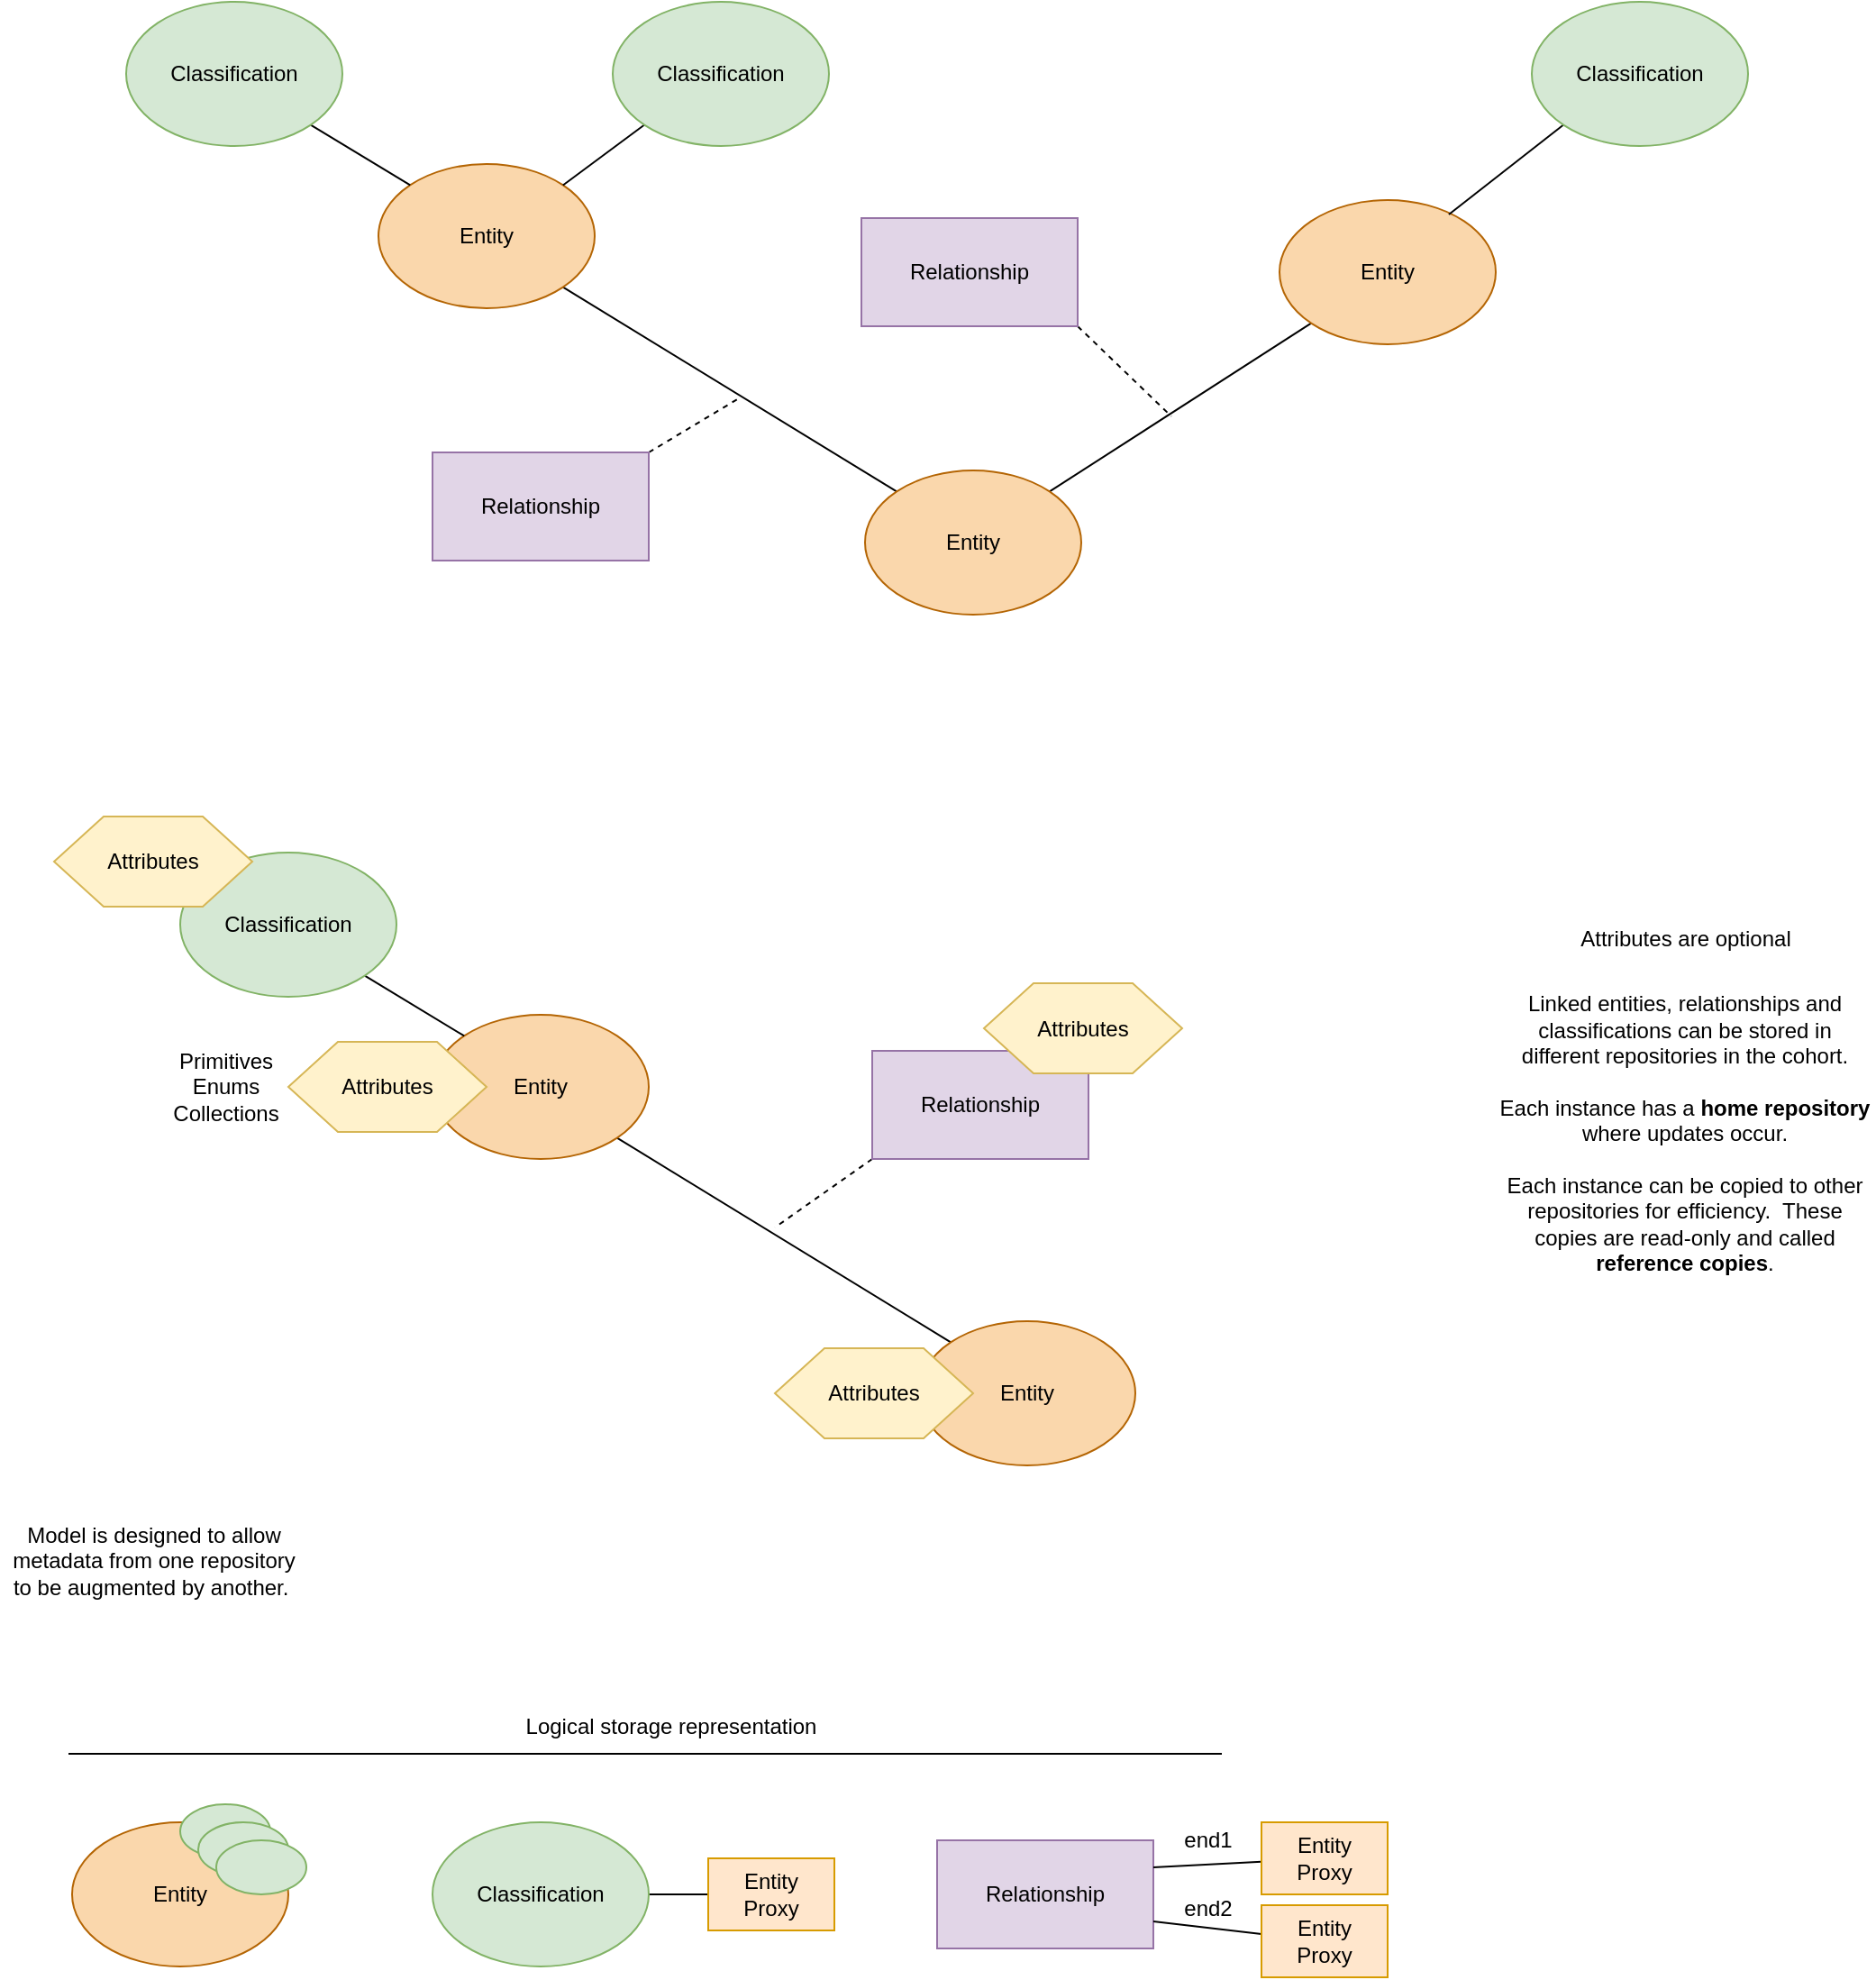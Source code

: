 <mxfile version="17.4.2" type="device" pages="4"><diagram id="Z7bbR40hNfWKqiiLp26I" name="metadata-elements"><mxGraphModel dx="932" dy="1781" grid="1" gridSize="10" guides="1" tooltips="1" connect="1" arrows="1" fold="1" page="1" pageScale="1" pageWidth="827" pageHeight="1169" math="0" shadow="0"><root><mxCell id="0"/><mxCell id="1" parent="0"/><mxCell id="-slnMgaZ7tEI87ncV4Ti-3" style="rounded=0;orthogonalLoop=1;jettySize=auto;html=1;exitX=1;exitY=1;exitDx=0;exitDy=0;entryX=0;entryY=0;entryDx=0;entryDy=0;endArrow=none;endFill=0;" parent="1" source="-slnMgaZ7tEI87ncV4Ti-1" target="-slnMgaZ7tEI87ncV4Ti-2" edge="1"><mxGeometry relative="1" as="geometry"/></mxCell><mxCell id="-slnMgaZ7tEI87ncV4Ti-1" value="Entity" style="ellipse;whiteSpace=wrap;html=1;fillColor=#fad7ac;strokeColor=#b46504;" parent="1" vertex="1"><mxGeometry x="260" y="202" width="120" height="80" as="geometry"/></mxCell><mxCell id="-slnMgaZ7tEI87ncV4Ti-2" value="Entity" style="ellipse;whiteSpace=wrap;html=1;fillColor=#fad7ac;strokeColor=#b46504;" parent="1" vertex="1"><mxGeometry x="530" y="372" width="120" height="80" as="geometry"/></mxCell><mxCell id="-slnMgaZ7tEI87ncV4Ti-5" style="edgeStyle=none;rounded=0;orthogonalLoop=1;jettySize=auto;html=1;exitX=0;exitY=1;exitDx=0;exitDy=0;endArrow=none;endFill=0;dashed=1;" parent="1" source="-slnMgaZ7tEI87ncV4Ti-4" edge="1"><mxGeometry relative="1" as="geometry"><mxPoint x="450" y="320" as="targetPoint"/></mxGeometry></mxCell><mxCell id="-slnMgaZ7tEI87ncV4Ti-4" value="Relationship" style="rounded=0;whiteSpace=wrap;html=1;fillColor=#e1d5e7;strokeColor=#9673a6;" parent="1" vertex="1"><mxGeometry x="504" y="222" width="120" height="60" as="geometry"/></mxCell><mxCell id="-slnMgaZ7tEI87ncV4Ti-9" style="edgeStyle=none;rounded=0;orthogonalLoop=1;jettySize=auto;html=1;entryX=0;entryY=0;entryDx=0;entryDy=0;endArrow=none;endFill=0;exitX=1;exitY=1;exitDx=0;exitDy=0;" parent="1" source="-slnMgaZ7tEI87ncV4Ti-11" target="-slnMgaZ7tEI87ncV4Ti-1" edge="1"><mxGeometry relative="1" as="geometry"><mxPoint x="210" y="152" as="sourcePoint"/></mxGeometry></mxCell><mxCell id="-slnMgaZ7tEI87ncV4Ti-11" value="Classification" style="ellipse;whiteSpace=wrap;html=1;fillColor=#d5e8d4;strokeColor=#82b366;" parent="1" vertex="1"><mxGeometry x="120" y="112" width="120" height="80" as="geometry"/></mxCell><mxCell id="-slnMgaZ7tEI87ncV4Ti-14" value="Attributes" style="shape=hexagon;perimeter=hexagonPerimeter2;whiteSpace=wrap;html=1;fillColor=#fff2cc;strokeColor=#d6b656;" parent="1" vertex="1"><mxGeometry x="566" y="184.5" width="110" height="50" as="geometry"/></mxCell><mxCell id="-slnMgaZ7tEI87ncV4Ti-16" value="Attributes" style="shape=hexagon;perimeter=hexagonPerimeter2;whiteSpace=wrap;html=1;fillColor=#fff2cc;strokeColor=#d6b656;" parent="1" vertex="1"><mxGeometry x="50" y="92" width="110" height="50" as="geometry"/></mxCell><mxCell id="-slnMgaZ7tEI87ncV4Ti-17" value="Attributes" style="shape=hexagon;perimeter=hexagonPerimeter2;whiteSpace=wrap;html=1;fillColor=#fff2cc;strokeColor=#d6b656;" parent="1" vertex="1"><mxGeometry x="180" y="217" width="110" height="50" as="geometry"/></mxCell><mxCell id="-slnMgaZ7tEI87ncV4Ti-20" value="Attributes are optional" style="text;html=1;align=center;verticalAlign=middle;resizable=0;points=[];;autosize=1;" parent="1" vertex="1"><mxGeometry x="890" y="150" width="130" height="20" as="geometry"/></mxCell><mxCell id="-slnMgaZ7tEI87ncV4Ti-21" value="Linked entities, relationships and classifications can be stored in different repositories in the cohort.&lt;br&gt;&lt;br&gt;Each instance has a &lt;b&gt;home repository&lt;/b&gt; where updates occur.&lt;br&gt;&lt;br&gt;Each instance can be copied to other repositories for efficiency.&amp;nbsp; These copies are read-only and called &lt;b&gt;reference copies&lt;/b&gt;." style="text;html=1;align=center;verticalAlign=middle;resizable=1;points=[];;autosize=0;whiteSpace=wrap;" parent="1" vertex="1"><mxGeometry x="850" y="210" width="210" height="115" as="geometry"/></mxCell><mxCell id="-slnMgaZ7tEI87ncV4Ti-24" style="edgeStyle=none;rounded=0;orthogonalLoop=1;jettySize=auto;html=1;exitX=1;exitY=0.5;exitDx=0;exitDy=0;endArrow=none;endFill=0;" parent="1" source="-slnMgaZ7tEI87ncV4Ti-22" target="-slnMgaZ7tEI87ncV4Ti-23" edge="1"><mxGeometry relative="1" as="geometry"/></mxCell><mxCell id="-slnMgaZ7tEI87ncV4Ti-22" value="Classification&lt;br&gt;" style="ellipse;whiteSpace=wrap;html=1;fillColor=#d5e8d4;strokeColor=#82b366;" parent="1" vertex="1"><mxGeometry x="260" y="650" width="120" height="80" as="geometry"/></mxCell><mxCell id="-slnMgaZ7tEI87ncV4Ti-23" value="Entity&lt;br&gt;Proxy" style="rounded=0;whiteSpace=wrap;html=1;fillColor=#ffe6cc;strokeColor=#d79b00;" parent="1" vertex="1"><mxGeometry x="413" y="670" width="70" height="40" as="geometry"/></mxCell><mxCell id="-slnMgaZ7tEI87ncV4Ti-25" value="Entity" style="ellipse;whiteSpace=wrap;html=1;fillColor=#fad7ac;strokeColor=#b46504;" parent="1" vertex="1"><mxGeometry x="60" y="650" width="120" height="80" as="geometry"/></mxCell><mxCell id="-slnMgaZ7tEI87ncV4Ti-26" value="Relationship" style="rounded=0;whiteSpace=wrap;html=1;fillColor=#e1d5e7;strokeColor=#9673a6;" parent="1" vertex="1"><mxGeometry x="540" y="660" width="120" height="60" as="geometry"/></mxCell><mxCell id="-slnMgaZ7tEI87ncV4Ti-27" style="edgeStyle=none;rounded=0;orthogonalLoop=1;jettySize=auto;html=1;exitX=1;exitY=0.25;exitDx=0;exitDy=0;endArrow=none;endFill=0;" parent="1" source="-slnMgaZ7tEI87ncV4Ti-26" target="-slnMgaZ7tEI87ncV4Ti-28" edge="1"><mxGeometry relative="1" as="geometry"><mxPoint x="660" y="690" as="sourcePoint"/></mxGeometry></mxCell><mxCell id="-slnMgaZ7tEI87ncV4Ti-28" value="Entity&lt;br&gt;Proxy" style="rounded=0;whiteSpace=wrap;html=1;fillColor=#ffe6cc;strokeColor=#d79b00;" parent="1" vertex="1"><mxGeometry x="720" y="650" width="70" height="40" as="geometry"/></mxCell><mxCell id="-slnMgaZ7tEI87ncV4Ti-29" style="edgeStyle=none;rounded=0;orthogonalLoop=1;jettySize=auto;html=1;exitX=1;exitY=0.75;exitDx=0;exitDy=0;endArrow=none;endFill=0;" parent="1" source="-slnMgaZ7tEI87ncV4Ti-26" target="-slnMgaZ7tEI87ncV4Ti-30" edge="1"><mxGeometry relative="1" as="geometry"><mxPoint x="660" y="740" as="sourcePoint"/></mxGeometry></mxCell><mxCell id="-slnMgaZ7tEI87ncV4Ti-30" value="Entity&lt;br&gt;Proxy" style="rounded=0;whiteSpace=wrap;html=1;fillColor=#ffe6cc;strokeColor=#d79b00;" parent="1" vertex="1"><mxGeometry x="720" y="696" width="70" height="40" as="geometry"/></mxCell><mxCell id="-slnMgaZ7tEI87ncV4Ti-31" value="end1" style="text;html=1;align=center;verticalAlign=middle;resizable=0;points=[];;autosize=1;" parent="1" vertex="1"><mxGeometry x="670" y="650" width="40" height="20" as="geometry"/></mxCell><mxCell id="-slnMgaZ7tEI87ncV4Ti-32" value="end2" style="text;html=1;align=center;verticalAlign=middle;resizable=0;points=[];;autosize=1;" parent="1" vertex="1"><mxGeometry x="670" y="688" width="40" height="20" as="geometry"/></mxCell><mxCell id="-slnMgaZ7tEI87ncV4Ti-37" value="Logical storage representation" style="text;html=1;align=center;verticalAlign=middle;resizable=0;points=[];;autosize=1;" parent="1" vertex="1"><mxGeometry x="302" y="587" width="180" height="20" as="geometry"/></mxCell><mxCell id="-slnMgaZ7tEI87ncV4Ti-38" value="" style="endArrow=none;html=1;" parent="1" edge="1"><mxGeometry width="50" height="50" relative="1" as="geometry"><mxPoint x="698" y="612" as="sourcePoint"/><mxPoint x="58" y="612" as="targetPoint"/></mxGeometry></mxCell><mxCell id="-slnMgaZ7tEI87ncV4Ti-41" value="Primitives&lt;br&gt;Enums&lt;br&gt;Collections" style="text;html=1;align=center;verticalAlign=middle;resizable=0;points=[];;autosize=1;" parent="1" vertex="1"><mxGeometry x="110" y="217" width="70" height="50" as="geometry"/></mxCell><mxCell id="-slnMgaZ7tEI87ncV4Ti-42" value="Model is designed to allow&lt;br&gt;metadata from one repository&lt;br&gt;to be augmented by another.&amp;nbsp;" style="text;html=1;align=center;verticalAlign=middle;resizable=0;points=[];;autosize=1;" parent="1" vertex="1"><mxGeometry x="20" y="480" width="170" height="50" as="geometry"/></mxCell><mxCell id="sv0S_EvZ5zUkJspbsyaO-1" style="rounded=0;orthogonalLoop=1;jettySize=auto;html=1;exitX=1;exitY=1;exitDx=0;exitDy=0;entryX=0;entryY=0;entryDx=0;entryDy=0;endArrow=none;endFill=0;" edge="1" parent="1" source="sv0S_EvZ5zUkJspbsyaO-2" target="sv0S_EvZ5zUkJspbsyaO-3"><mxGeometry relative="1" as="geometry"/></mxCell><mxCell id="sv0S_EvZ5zUkJspbsyaO-2" value="Entity" style="ellipse;whiteSpace=wrap;html=1;fillColor=#fad7ac;strokeColor=#b46504;" vertex="1" parent="1"><mxGeometry x="230" y="-270" width="120" height="80" as="geometry"/></mxCell><mxCell id="sv0S_EvZ5zUkJspbsyaO-15" style="rounded=0;orthogonalLoop=1;jettySize=auto;html=1;exitX=1;exitY=0;exitDx=0;exitDy=0;entryX=0;entryY=1;entryDx=0;entryDy=0;endArrow=none;endFill=0;" edge="1" parent="1" source="sv0S_EvZ5zUkJspbsyaO-3" target="sv0S_EvZ5zUkJspbsyaO-14"><mxGeometry relative="1" as="geometry"/></mxCell><mxCell id="sv0S_EvZ5zUkJspbsyaO-3" value="Entity" style="ellipse;whiteSpace=wrap;html=1;fillColor=#fad7ac;strokeColor=#b46504;" vertex="1" parent="1"><mxGeometry x="500" y="-100" width="120" height="80" as="geometry"/></mxCell><mxCell id="sv0S_EvZ5zUkJspbsyaO-4" style="edgeStyle=none;rounded=0;orthogonalLoop=1;jettySize=auto;html=1;exitX=1;exitY=0;exitDx=0;exitDy=0;endArrow=none;endFill=0;dashed=1;" edge="1" parent="1" source="sv0S_EvZ5zUkJspbsyaO-5"><mxGeometry relative="1" as="geometry"><mxPoint x="430" y="-140" as="targetPoint"/></mxGeometry></mxCell><mxCell id="sv0S_EvZ5zUkJspbsyaO-5" value="Relationship" style="rounded=0;whiteSpace=wrap;html=1;fillColor=#e1d5e7;strokeColor=#9673a6;" vertex="1" parent="1"><mxGeometry x="260" y="-110" width="120" height="60" as="geometry"/></mxCell><mxCell id="sv0S_EvZ5zUkJspbsyaO-6" style="edgeStyle=none;rounded=0;orthogonalLoop=1;jettySize=auto;html=1;entryX=0;entryY=0;entryDx=0;entryDy=0;endArrow=none;endFill=0;exitX=1;exitY=1;exitDx=0;exitDy=0;" edge="1" parent="1" source="sv0S_EvZ5zUkJspbsyaO-7" target="sv0S_EvZ5zUkJspbsyaO-2"><mxGeometry relative="1" as="geometry"><mxPoint x="180" y="-320" as="sourcePoint"/></mxGeometry></mxCell><mxCell id="sv0S_EvZ5zUkJspbsyaO-7" value="Classification" style="ellipse;whiteSpace=wrap;html=1;fillColor=#d5e8d4;strokeColor=#82b366;" vertex="1" parent="1"><mxGeometry x="90" y="-360" width="120" height="80" as="geometry"/></mxCell><mxCell id="sv0S_EvZ5zUkJspbsyaO-8" style="edgeStyle=none;rounded=0;orthogonalLoop=1;jettySize=auto;html=1;entryX=1;entryY=0;entryDx=0;entryDy=0;endArrow=none;endFill=0;exitX=0;exitY=1;exitDx=0;exitDy=0;" edge="1" parent="1" source="sv0S_EvZ5zUkJspbsyaO-9" target="sv0S_EvZ5zUkJspbsyaO-2"><mxGeometry relative="1" as="geometry"><mxPoint x="489" y="-320" as="sourcePoint"/><mxPoint x="556.574" y="-258.284" as="targetPoint"/></mxGeometry></mxCell><mxCell id="sv0S_EvZ5zUkJspbsyaO-9" value="Classification" style="ellipse;whiteSpace=wrap;html=1;fillColor=#d5e8d4;strokeColor=#82b366;" vertex="1" parent="1"><mxGeometry x="360" y="-360" width="120" height="80" as="geometry"/></mxCell><mxCell id="sv0S_EvZ5zUkJspbsyaO-14" value="Entity" style="ellipse;whiteSpace=wrap;html=1;fillColor=#fad7ac;strokeColor=#b46504;" vertex="1" parent="1"><mxGeometry x="730" y="-250" width="120" height="80" as="geometry"/></mxCell><mxCell id="sv0S_EvZ5zUkJspbsyaO-16" style="edgeStyle=none;rounded=0;orthogonalLoop=1;jettySize=auto;html=1;exitX=1;exitY=1;exitDx=0;exitDy=0;endArrow=none;endFill=0;dashed=1;" edge="1" parent="1" source="sv0S_EvZ5zUkJspbsyaO-17"><mxGeometry relative="1" as="geometry"><mxPoint x="670" y="-130" as="targetPoint"/></mxGeometry></mxCell><mxCell id="sv0S_EvZ5zUkJspbsyaO-17" value="Relationship" style="rounded=0;whiteSpace=wrap;html=1;fillColor=#e1d5e7;strokeColor=#9673a6;" vertex="1" parent="1"><mxGeometry x="498" y="-240" width="120" height="60" as="geometry"/></mxCell><mxCell id="sv0S_EvZ5zUkJspbsyaO-18" style="edgeStyle=none;rounded=0;orthogonalLoop=1;jettySize=auto;html=1;endArrow=none;endFill=0;exitX=0;exitY=1;exitDx=0;exitDy=0;entryX=0.783;entryY=0.1;entryDx=0;entryDy=0;entryPerimeter=0;" edge="1" parent="1" source="sv0S_EvZ5zUkJspbsyaO-19" target="sv0S_EvZ5zUkJspbsyaO-14"><mxGeometry relative="1" as="geometry"><mxPoint x="986.57" y="-300" as="sourcePoint"/><mxPoint x="829.996" y="-238.284" as="targetPoint"/></mxGeometry></mxCell><mxCell id="sv0S_EvZ5zUkJspbsyaO-19" value="Classification" style="ellipse;whiteSpace=wrap;html=1;fillColor=#d5e8d4;strokeColor=#82b366;" vertex="1" parent="1"><mxGeometry x="870.0" y="-360" width="120" height="80" as="geometry"/></mxCell><mxCell id="sv0S_EvZ5zUkJspbsyaO-20" value="Attributes" style="shape=hexagon;perimeter=hexagonPerimeter2;whiteSpace=wrap;html=1;fillColor=#fff2cc;strokeColor=#d6b656;" vertex="1" parent="1"><mxGeometry x="450" y="387" width="110" height="50" as="geometry"/></mxCell><mxCell id="sv0S_EvZ5zUkJspbsyaO-21" value="" style="ellipse;whiteSpace=wrap;html=1;fillColor=#d5e8d4;strokeColor=#82b366;" vertex="1" parent="1"><mxGeometry x="120" y="640" width="50" height="30" as="geometry"/></mxCell><mxCell id="sv0S_EvZ5zUkJspbsyaO-22" value="" style="ellipse;whiteSpace=wrap;html=1;fillColor=#d5e8d4;strokeColor=#82b366;" vertex="1" parent="1"><mxGeometry x="130" y="650" width="50" height="30" as="geometry"/></mxCell><mxCell id="sv0S_EvZ5zUkJspbsyaO-23" value="" style="ellipse;whiteSpace=wrap;html=1;fillColor=#d5e8d4;strokeColor=#82b366;" vertex="1" parent="1"><mxGeometry x="140" y="660" width="50" height="30" as="geometry"/></mxCell></root></mxGraphModel></diagram><diagram id="39W1JzW6PQjz8XcOdmd-" name="structure"><mxGraphModel dx="1759" dy="612" grid="1" gridSize="10" guides="1" tooltips="1" connect="1" arrows="1" fold="1" page="1" pageScale="1" pageWidth="827" pageHeight="1169" math="0" shadow="0"><root><mxCell id="BZvtssOSBMB4os9gPGfF-0"/><mxCell id="BZvtssOSBMB4os9gPGfF-1" parent="BZvtssOSBMB4os9gPGfF-0"/><mxCell id="BZvtssOSBMB4os9gPGfF-2" value="instanceProvenanceType" style="rounded=0;whiteSpace=wrap;html=1;align=left;" parent="BZvtssOSBMB4os9gPGfF-1" vertex="1"><mxGeometry x="170" y="120" width="430" height="30" as="geometry"/></mxCell><mxCell id="BZvtssOSBMB4os9gPGfF-3" value="metadataCollectionId&lt;br&gt;metadataCollectionName&lt;br&gt;replicatedBy" style="rounded=0;whiteSpace=wrap;html=1;align=left;" parent="BZvtssOSBMB4os9gPGfF-1" vertex="1"><mxGeometry x="170" y="150" width="430" height="60" as="geometry"/></mxCell><mxCell id="BZvtssOSBMB4os9gPGfF-4" value="instanceLicense" style="rounded=0;whiteSpace=wrap;html=1;align=left;" parent="BZvtssOSBMB4os9gPGfF-1" vertex="1"><mxGeometry x="170" y="210" width="430" height="30" as="geometry"/></mxCell><mxCell id="BZvtssOSBMB4os9gPGfF-5" value="createdBy&lt;br&gt;updatedBy&lt;br&gt;maintainedBy&lt;br&gt;createTime&lt;br&gt;updateTime&lt;br&gt;version" style="rounded=0;whiteSpace=wrap;html=1;align=left;" parent="BZvtssOSBMB4os9gPGfF-1" vertex="1"><mxGeometry x="170" y="240" width="430" height="100" as="geometry"/></mxCell><mxCell id="BZvtssOSBMB4os9gPGfF-6" value="currentStatus&lt;br&gt;statusOnDelete" style="rounded=0;whiteSpace=wrap;html=1;align=left;" parent="BZvtssOSBMB4os9gPGfF-1" vertex="1"><mxGeometry x="170" y="340" width="430" height="50" as="geometry"/></mxCell><mxCell id="BZvtssOSBMB4os9gPGfF-7" value="mappingProperties" style="rounded=0;whiteSpace=wrap;html=1;align=left;" parent="BZvtssOSBMB4os9gPGfF-1" vertex="1"><mxGeometry x="170" y="390" width="430" height="30" as="geometry"/></mxCell><mxCell id="rMusvo9j9TCcDV2EQ-hL-0" style="edgeStyle=orthogonalEdgeStyle;rounded=0;orthogonalLoop=1;jettySize=auto;html=1;exitX=0.5;exitY=0;exitDx=0;exitDy=0;entryX=0.75;entryY=1;entryDx=0;entryDy=0;endArrow=block;endFill=0;strokeWidth=1;endSize=12;align=left;" parent="BZvtssOSBMB4os9gPGfF-1" source="BZvtssOSBMB4os9gPGfF-8" target="BZvtssOSBMB4os9gPGfF-7" edge="1"><mxGeometry relative="1" as="geometry"/></mxCell><mxCell id="BZvtssOSBMB4os9gPGfF-8" value="classificationName&lt;br&gt;classificationOrigin&lt;br&gt;classificationOriginGUID" style="rounded=0;whiteSpace=wrap;html=1;fillColor=#d5e8d4;strokeColor=#82b366;align=left;" parent="BZvtssOSBMB4os9gPGfF-1" vertex="1"><mxGeometry x="600" y="602" width="168" height="60" as="geometry"/></mxCell><mxCell id="rMusvo9j9TCcDV2EQ-hL-1" style="edgeStyle=orthogonalEdgeStyle;rounded=0;orthogonalLoop=1;jettySize=auto;html=1;exitX=0.5;exitY=0;exitDx=0;exitDy=0;entryX=0.25;entryY=1;entryDx=0;entryDy=0;endArrow=block;endFill=0;endSize=12;strokeWidth=1;align=left;" parent="BZvtssOSBMB4os9gPGfF-1" source="BZvtssOSBMB4os9gPGfF-9" target="BZvtssOSBMB4os9gPGfF-7" edge="1"><mxGeometry relative="1" as="geometry"/></mxCell><mxCell id="BZvtssOSBMB4os9gPGfF-9" value="guid&lt;br&gt;reIdentifiedFromGUID&lt;br&gt;instanceURL" style="rounded=0;whiteSpace=wrap;html=1;align=left;" parent="BZvtssOSBMB4os9gPGfF-1" vertex="1"><mxGeometry x="189" y="482" width="177" height="50" as="geometry"/></mxCell><mxCell id="rMusvo9j9TCcDV2EQ-hL-7" style="edgeStyle=orthogonalEdgeStyle;rounded=0;orthogonalLoop=1;jettySize=auto;html=1;exitX=0.5;exitY=0;exitDx=0;exitDy=0;entryX=0.25;entryY=1;entryDx=0;entryDy=0;endArrow=block;endFill=0;endSize=12;strokeWidth=1;align=left;" parent="BZvtssOSBMB4os9gPGfF-1" source="rMusvo9j9TCcDV2EQ-hL-2" target="BZvtssOSBMB4os9gPGfF-9" edge="1"><mxGeometry relative="1" as="geometry"/></mxCell><mxCell id="rMusvo9j9TCcDV2EQ-hL-2" value="classifications" style="rounded=0;whiteSpace=wrap;html=1;fillColor=#ffe6cc;strokeColor=#d79b00;align=left;" parent="BZvtssOSBMB4os9gPGfF-1" vertex="1"><mxGeometry x="42" y="602" width="190" height="30" as="geometry"/></mxCell><mxCell id="rMusvo9j9TCcDV2EQ-hL-5" style="edgeStyle=orthogonalEdgeStyle;rounded=0;orthogonalLoop=1;jettySize=auto;html=1;exitX=0.5;exitY=0;exitDx=0;exitDy=0;entryX=0.75;entryY=1;entryDx=0;entryDy=0;endArrow=block;endFill=0;endSize=12;strokeWidth=1;align=left;" parent="BZvtssOSBMB4os9gPGfF-1" source="rMusvo9j9TCcDV2EQ-hL-3" target="rMusvo9j9TCcDV2EQ-hL-2" edge="1"><mxGeometry relative="1" as="geometry"/></mxCell><mxCell id="JoMDwd4-oPdyKM6Ao9nB-7" style="edgeStyle=orthogonalEdgeStyle;rounded=0;orthogonalLoop=1;jettySize=auto;html=1;exitX=0.5;exitY=1;exitDx=0;exitDy=0;endArrow=none;endFill=0;entryX=0.25;entryY=0;entryDx=0;entryDy=0;" edge="1" parent="BZvtssOSBMB4os9gPGfF-1" source="rMusvo9j9TCcDV2EQ-hL-3" target="JoMDwd4-oPdyKM6Ao9nB-0"><mxGeometry relative="1" as="geometry"/></mxCell><mxCell id="rMusvo9j9TCcDV2EQ-hL-3" value="uniqueProperties" style="rounded=0;whiteSpace=wrap;html=1;fillColor=#ffe6cc;strokeColor=#d79b00;align=left;" parent="BZvtssOSBMB4os9gPGfF-1" vertex="1"><mxGeometry x="174" y="702" width="138" height="30" as="geometry"/></mxCell><mxCell id="rMusvo9j9TCcDV2EQ-hL-6" style="edgeStyle=orthogonalEdgeStyle;rounded=0;orthogonalLoop=1;jettySize=auto;html=1;exitX=0.5;exitY=0;exitDx=0;exitDy=0;entryX=0.25;entryY=1;entryDx=0;entryDy=0;endArrow=block;endFill=0;endSize=12;strokeWidth=1;align=left;" parent="BZvtssOSBMB4os9gPGfF-1" source="rMusvo9j9TCcDV2EQ-hL-4" target="rMusvo9j9TCcDV2EQ-hL-2" edge="1"><mxGeometry relative="1" as="geometry"/></mxCell><mxCell id="JoMDwd4-oPdyKM6Ao9nB-9" style="edgeStyle=orthogonalEdgeStyle;rounded=0;orthogonalLoop=1;jettySize=auto;html=1;exitX=0.5;exitY=1;exitDx=0;exitDy=0;endArrow=none;endFill=0;entryX=0.25;entryY=0;entryDx=0;entryDy=0;" edge="1" parent="BZvtssOSBMB4os9gPGfF-1" source="rMusvo9j9TCcDV2EQ-hL-4" target="JoMDwd4-oPdyKM6Ao9nB-0"><mxGeometry relative="1" as="geometry"/></mxCell><mxCell id="rMusvo9j9TCcDV2EQ-hL-4" value="entityProperties" style="rounded=0;whiteSpace=wrap;html=1;fillColor=#ffe6cc;strokeColor=#d79b00;align=left;" parent="BZvtssOSBMB4os9gPGfF-1" vertex="1"><mxGeometry x="30" y="702" width="118" height="30" as="geometry"/></mxCell><mxCell id="rMusvo9j9TCcDV2EQ-hL-10" style="edgeStyle=orthogonalEdgeStyle;rounded=0;orthogonalLoop=1;jettySize=auto;html=1;exitX=1;exitY=0.5;exitDx=0;exitDy=0;entryX=0;entryY=0.25;entryDx=0;entryDy=0;endArrow=none;endFill=0;endSize=12;strokeWidth=1;align=left;" parent="BZvtssOSBMB4os9gPGfF-1" source="rMusvo9j9TCcDV2EQ-hL-8" target="rMusvo9j9TCcDV2EQ-hL-9" edge="1"><mxGeometry relative="1" as="geometry"/></mxCell><mxCell id="rMusvo9j9TCcDV2EQ-hL-8" value="type" style="rounded=0;whiteSpace=wrap;html=1;align=left;" parent="BZvtssOSBMB4os9gPGfF-1" vertex="1"><mxGeometry x="170" y="90" width="430" height="30" as="geometry"/></mxCell><mxCell id="rMusvo9j9TCcDV2EQ-hL-9" value="typeDefCatagory&lt;br&gt;typeDefGUID&lt;br&gt;typeDefName&lt;br&gt;typeDefVersion&lt;br&gt;typeDefDescription&lt;br&gt;typeDefDescriptionGUID&lt;br&gt;typeDefSuperTypes&lt;br&gt;validStatusList&lt;br&gt;validInstanceProperties" style="rounded=0;whiteSpace=wrap;html=1;align=left;" parent="BZvtssOSBMB4os9gPGfF-1" vertex="1"><mxGeometry x="660" y="69" width="150" height="144" as="geometry"/></mxCell><mxCell id="JoMDwd4-oPdyKM6Ao9nB-6" style="edgeStyle=orthogonalEdgeStyle;rounded=0;orthogonalLoop=1;jettySize=auto;html=1;exitX=0.5;exitY=1;exitDx=0;exitDy=0;endArrow=none;endFill=0;" edge="1" parent="BZvtssOSBMB4os9gPGfF-1" source="rMusvo9j9TCcDV2EQ-hL-11" target="JoMDwd4-oPdyKM6Ao9nB-0"><mxGeometry relative="1" as="geometry"/></mxCell><mxCell id="rMusvo9j9TCcDV2EQ-hL-11" value="relationshipProperties" style="rounded=0;whiteSpace=wrap;html=1;fillColor=#e1d5e7;strokeColor=#9673a6;align=left;" parent="BZvtssOSBMB4os9gPGfF-1" vertex="1"><mxGeometry x="313" y="652" width="190" height="30" as="geometry"/></mxCell><mxCell id="rMusvo9j9TCcDV2EQ-hL-13" style="edgeStyle=orthogonalEdgeStyle;rounded=0;orthogonalLoop=1;jettySize=auto;html=1;entryX=0.75;entryY=1;entryDx=0;entryDy=0;endArrow=block;endFill=0;endSize=12;strokeWidth=1;align=left;" parent="BZvtssOSBMB4os9gPGfF-1" source="JoMDwd4-oPdyKM6Ao9nB-4" target="BZvtssOSBMB4os9gPGfF-9" edge="1"><mxGeometry relative="1" as="geometry"><mxPoint x="177" y="592" as="sourcePoint"/><mxPoint x="235" y="542" as="targetPoint"/></mxGeometry></mxCell><mxCell id="rMusvo9j9TCcDV2EQ-hL-14" value="EntitySummary" style="text;html=1;align=left;verticalAlign=middle;resizable=0;points=[];;autosize=1;" parent="BZvtssOSBMB4os9gPGfF-1" vertex="1"><mxGeometry x="-58" y="602" width="100" height="20" as="geometry"/></mxCell><mxCell id="rMusvo9j9TCcDV2EQ-hL-15" value="EntityProxy" style="text;html=1;align=left;verticalAlign=middle;resizable=0;points=[];;autosize=1;" parent="BZvtssOSBMB4os9gPGfF-1" vertex="1"><mxGeometry x="313" y="702" width="80" height="20" as="geometry"/></mxCell><mxCell id="rMusvo9j9TCcDV2EQ-hL-17" value="EntityDetail" style="text;html=1;align=left;verticalAlign=middle;resizable=0;points=[];;autosize=1;" parent="BZvtssOSBMB4os9gPGfF-1" vertex="1"><mxGeometry x="-50" y="702" width="80" height="20" as="geometry"/></mxCell><mxCell id="rMusvo9j9TCcDV2EQ-hL-18" value="Relationship" style="text;html=1;align=left;verticalAlign=middle;resizable=0;points=[];;autosize=1;" parent="BZvtssOSBMB4os9gPGfF-1" vertex="1"><mxGeometry x="510" y="602" width="80" height="20" as="geometry"/></mxCell><mxCell id="mYXS91cJgSRmmLbEXtdl-0" value="InstanceAuditHeader" style="text;html=1;align=left;verticalAlign=middle;resizable=0;points=[];;autosize=1;" parent="BZvtssOSBMB4os9gPGfF-1" vertex="1"><mxGeometry x="30" y="95" width="130" height="20" as="geometry"/></mxCell><mxCell id="mYXS91cJgSRmmLbEXtdl-1" value="Classification" style="text;html=1;align=left;verticalAlign=middle;resizable=0;points=[];;autosize=1;" parent="BZvtssOSBMB4os9gPGfF-1" vertex="1"><mxGeometry x="779" y="602" width="90" height="20" as="geometry"/></mxCell><mxCell id="mYXS91cJgSRmmLbEXtdl-2" value="InstanceHeader" style="text;html=1;align=left;verticalAlign=middle;resizable=0;points=[];;autosize=1;" parent="BZvtssOSBMB4os9gPGfF-1" vertex="1"><mxGeometry x="89" y="482" width="100" height="20" as="geometry"/></mxCell><mxCell id="5pq6kSecPTy2PvyclLYt-0" value="InstanceType" style="text;html=1;align=center;verticalAlign=middle;resizable=0;points=[];autosize=1;strokeColor=none;fillColor=none;" vertex="1" parent="BZvtssOSBMB4os9gPGfF-1"><mxGeometry x="650" y="40" width="90" height="20" as="geometry"/></mxCell><mxCell id="JoMDwd4-oPdyKM6Ao9nB-0" value="effectiveFrom&lt;br&gt;effectiveTo&lt;br&gt;instanceProperties" style="rounded=0;whiteSpace=wrap;html=1;align=left;" vertex="1" parent="BZvtssOSBMB4os9gPGfF-1"><mxGeometry x="303" y="830" width="210" height="50" as="geometry"/></mxCell><mxCell id="JoMDwd4-oPdyKM6Ao9nB-1" value="InstanceProperties" style="text;html=1;align=center;verticalAlign=middle;resizable=0;points=[];autosize=1;strokeColor=none;fillColor=none;" vertex="1" parent="BZvtssOSBMB4os9gPGfF-1"><mxGeometry x="183" y="830" width="120" height="20" as="geometry"/></mxCell><mxCell id="JoMDwd4-oPdyKM6Ao9nB-10" style="edgeStyle=orthogonalEdgeStyle;rounded=0;orthogonalLoop=1;jettySize=auto;html=1;exitX=0;exitY=0.5;exitDx=0;exitDy=0;entryX=0.75;entryY=0;entryDx=0;entryDy=0;endArrow=none;endFill=0;" edge="1" parent="BZvtssOSBMB4os9gPGfF-1" source="JoMDwd4-oPdyKM6Ao9nB-4" target="rMusvo9j9TCcDV2EQ-hL-3"><mxGeometry relative="1" as="geometry"/></mxCell><mxCell id="JoMDwd4-oPdyKM6Ao9nB-4" value="entityOneProxy&lt;br&gt;entityTwoProxy" style="rounded=0;whiteSpace=wrap;html=1;fillColor=#e1d5e7;strokeColor=#9673a6;align=left;" vertex="1" parent="BZvtssOSBMB4os9gPGfF-1"><mxGeometry x="313" y="602" width="190" height="50" as="geometry"/></mxCell><mxCell id="JoMDwd4-oPdyKM6Ao9nB-8" style="edgeStyle=orthogonalEdgeStyle;rounded=0;orthogonalLoop=1;jettySize=auto;html=1;exitX=0.5;exitY=1;exitDx=0;exitDy=0;endArrow=none;endFill=0;entryX=0.75;entryY=0;entryDx=0;entryDy=0;" edge="1" parent="BZvtssOSBMB4os9gPGfF-1" source="JoMDwd4-oPdyKM6Ao9nB-5" target="JoMDwd4-oPdyKM6Ao9nB-0"><mxGeometry relative="1" as="geometry"><mxPoint x="470" y="840" as="targetPoint"/><Array as="points"><mxPoint x="684" y="780"/><mxPoint x="461" y="780"/></Array></mxGeometry></mxCell><mxCell id="JoMDwd4-oPdyKM6Ao9nB-5" value="classificationProperties" style="rounded=0;whiteSpace=wrap;html=1;fillColor=#d5e8d4;strokeColor=#82b366;align=left;" vertex="1" parent="BZvtssOSBMB4os9gPGfF-1"><mxGeometry x="600" y="662" width="168" height="30" as="geometry"/></mxCell></root></mxGraphModel></diagram><diagram id="mTZ1y4LS6rHTi8Fzs0pb" name="events"><mxGraphModel dx="932" dy="612" grid="1" gridSize="10" guides="1" tooltips="1" connect="1" arrows="1" fold="1" page="1" pageScale="1" pageWidth="827" pageHeight="1169" math="0" shadow="0"><root><mxCell id="sS-eTAVAKdVr08XAdWZr-0"/><mxCell id="sS-eTAVAKdVr08XAdWZr-1" parent="sS-eTAVAKdVr08XAdWZr-0"/><mxCell id="sS-eTAVAKdVr08XAdWZr-2" value="Timestamp" style="rounded=0;whiteSpace=wrap;html=1;" parent="sS-eTAVAKdVr08XAdWZr-1" vertex="1"><mxGeometry x="120" y="120" width="120" height="30" as="geometry"/></mxCell><mxCell id="sS-eTAVAKdVr08XAdWZr-13" style="edgeStyle=orthogonalEdgeStyle;rounded=0;orthogonalLoop=1;jettySize=auto;html=1;exitX=1;exitY=0.5;exitDx=0;exitDy=0;endArrow=none;endFill=0;endSize=12;strokeWidth=1;" parent="sS-eTAVAKdVr08XAdWZr-1" source="sS-eTAVAKdVr08XAdWZr-3" target="sS-eTAVAKdVr08XAdWZr-14" edge="1"><mxGeometry relative="1" as="geometry"><mxPoint x="330" y="165" as="targetPoint"/></mxGeometry></mxCell><mxCell id="sS-eTAVAKdVr08XAdWZr-3" value="Originator" style="rounded=0;whiteSpace=wrap;html=1;fillColor=#b1ddf0;strokeColor=#10739e;" parent="sS-eTAVAKdVr08XAdWZr-1" vertex="1"><mxGeometry x="120" y="150" width="120" height="30" as="geometry"/></mxCell><mxCell id="sS-eTAVAKdVr08XAdWZr-4" value="Version" style="rounded=0;whiteSpace=wrap;html=1;" parent="sS-eTAVAKdVr08XAdWZr-1" vertex="1"><mxGeometry x="120" y="180" width="120" height="30" as="geometry"/></mxCell><mxCell id="sS-eTAVAKdVr08XAdWZr-5" value="Category" style="rounded=0;whiteSpace=wrap;html=1;fillColor=#b0e3e6;strokeColor=#0e8088;" parent="sS-eTAVAKdVr08XAdWZr-1" vertex="1"><mxGeometry x="120" y="210" width="120" height="30" as="geometry"/></mxCell><mxCell id="sS-eTAVAKdVr08XAdWZr-6" value="Category&lt;br&gt;Specific&lt;br&gt;Section" style="rounded=0;whiteSpace=wrap;html=1;fontStyle=2" parent="sS-eTAVAKdVr08XAdWZr-1" vertex="1"><mxGeometry x="120" y="240" width="120" height="130" as="geometry"/></mxCell><mxCell id="sS-eTAVAKdVr08XAdWZr-7" value="Error&lt;br&gt;Section" style="rounded=0;whiteSpace=wrap;html=1;fontStyle=2" parent="sS-eTAVAKdVr08XAdWZr-1" vertex="1"><mxGeometry x="120" y="370" width="120" height="160" as="geometry"/></mxCell><mxCell id="sS-eTAVAKdVr08XAdWZr-8" value="metadatacollectionId" style="rounded=0;whiteSpace=wrap;html=1;fillColor=#b1ddf0;strokeColor=#10739e;" parent="sS-eTAVAKdVr08XAdWZr-1" vertex="1"><mxGeometry x="350" y="30" width="120" height="30" as="geometry"/></mxCell><mxCell id="sS-eTAVAKdVr08XAdWZr-9" value="serverName" style="rounded=0;whiteSpace=wrap;html=1;fillColor=#b1ddf0;strokeColor=#10739e;" parent="sS-eTAVAKdVr08XAdWZr-1" vertex="1"><mxGeometry x="350" y="60" width="120" height="30" as="geometry"/></mxCell><mxCell id="sS-eTAVAKdVr08XAdWZr-10" value="serverType" style="rounded=0;whiteSpace=wrap;html=1;fillColor=#b1ddf0;strokeColor=#10739e;" parent="sS-eTAVAKdVr08XAdWZr-1" vertex="1"><mxGeometry x="350" y="90" width="120" height="30" as="geometry"/></mxCell><mxCell id="sS-eTAVAKdVr08XAdWZr-11" value="organizationName" style="rounded=0;whiteSpace=wrap;html=1;fillColor=#b1ddf0;strokeColor=#10739e;" parent="sS-eTAVAKdVr08XAdWZr-1" vertex="1"><mxGeometry x="350" y="120" width="120" height="30" as="geometry"/></mxCell><mxCell id="sS-eTAVAKdVr08XAdWZr-12" value="protocolVersion" style="rounded=0;whiteSpace=wrap;html=1;fillColor=#b1ddf0;strokeColor=#10739e;" parent="sS-eTAVAKdVr08XAdWZr-1" vertex="1"><mxGeometry x="350" y="150" width="120" height="30" as="geometry"/></mxCell><mxCell id="sS-eTAVAKdVr08XAdWZr-14" value="" style="shape=curlyBracket;whiteSpace=wrap;html=1;rounded=1;" parent="sS-eTAVAKdVr08XAdWZr-1" vertex="1"><mxGeometry x="320" y="30" width="20" height="150" as="geometry"/></mxCell><mxCell id="sS-eTAVAKdVr08XAdWZr-15" value="RegistryEvent" style="rounded=0;whiteSpace=wrap;html=1;fillColor=#b0e3e6;strokeColor=#0e8088;" parent="sS-eTAVAKdVr08XAdWZr-1" vertex="1"><mxGeometry x="310" y="210" width="120" height="30" as="geometry"/></mxCell><mxCell id="sS-eTAVAKdVr08XAdWZr-16" value="TypeDefEvent" style="rounded=0;whiteSpace=wrap;html=1;fillColor=#b0e3e6;strokeColor=#0e8088;" parent="sS-eTAVAKdVr08XAdWZr-1" vertex="1"><mxGeometry x="480" y="210" width="120" height="30" as="geometry"/></mxCell><mxCell id="sS-eTAVAKdVr08XAdWZr-17" value="InstanceEvent" style="rounded=0;whiteSpace=wrap;html=1;fillColor=#b0e3e6;strokeColor=#0e8088;" parent="sS-eTAVAKdVr08XAdWZr-1" vertex="1"><mxGeometry x="650" y="210" width="120" height="30" as="geometry"/></mxCell><mxCell id="sS-eTAVAKdVr08XAdWZr-18" value="RegistryEventType" style="rounded=0;whiteSpace=wrap;html=1;fillColor=#fad7ac;strokeColor=#b46504;fontStyle=2" parent="sS-eTAVAKdVr08XAdWZr-1" vertex="1"><mxGeometry x="310" y="240" width="120" height="30" as="geometry"/></mxCell><mxCell id="sS-eTAVAKdVr08XAdWZr-19" value="TypeDefEventType" style="rounded=0;whiteSpace=wrap;html=1;fillColor=#fad7ac;strokeColor=#b46504;fontStyle=2" parent="sS-eTAVAKdVr08XAdWZr-1" vertex="1"><mxGeometry x="480" y="240" width="120" height="30" as="geometry"/></mxCell><mxCell id="sS-eTAVAKdVr08XAdWZr-20" value="InstanceEventType" style="rounded=0;whiteSpace=wrap;html=1;fillColor=#fad7ac;strokeColor=#b46504;fontStyle=2" parent="sS-eTAVAKdVr08XAdWZr-1" vertex="1"><mxGeometry x="650" y="240" width="120" height="30" as="geometry"/></mxCell><mxCell id="sS-eTAVAKdVr08XAdWZr-21" value="" style="endArrow=none;dashed=1;html=1;strokeWidth=1;entryX=1;entryY=1;entryDx=0;entryDy=0;exitX=1;exitY=0;exitDx=0;exitDy=0;" parent="sS-eTAVAKdVr08XAdWZr-1" source="sS-eTAVAKdVr08XAdWZr-6" target="sS-eTAVAKdVr08XAdWZr-17" edge="1"><mxGeometry width="50" height="50" relative="1" as="geometry"><mxPoint x="120" y="570" as="sourcePoint"/><mxPoint x="170" y="520" as="targetPoint"/></mxGeometry></mxCell><mxCell id="sS-eTAVAKdVr08XAdWZr-22" value="" style="endArrow=none;dashed=1;html=1;strokeWidth=1;entryX=1;entryY=0;entryDx=0;entryDy=0;exitX=1;exitY=0;exitDx=0;exitDy=0;" parent="sS-eTAVAKdVr08XAdWZr-1" target="sS-eTAVAKdVr08XAdWZr-17" edge="1"><mxGeometry width="50" height="50" relative="1" as="geometry"><mxPoint x="240" y="210" as="sourcePoint"/><mxPoint x="310" y="210" as="targetPoint"/></mxGeometry></mxCell><mxCell id="sS-eTAVAKdVr08XAdWZr-23" value="Registration&lt;br&gt;Details" style="rounded=0;whiteSpace=wrap;html=1;fontStyle=2" parent="sS-eTAVAKdVr08XAdWZr-1" vertex="1"><mxGeometry x="310" y="270" width="120" height="100" as="geometry"/></mxCell><mxCell id="sS-eTAVAKdVr08XAdWZr-24" value="TypeDef&lt;br&gt;Details" style="rounded=0;whiteSpace=wrap;html=1;fontStyle=2" parent="sS-eTAVAKdVr08XAdWZr-1" vertex="1"><mxGeometry x="480" y="270" width="120" height="100" as="geometry"/></mxCell><mxCell id="sS-eTAVAKdVr08XAdWZr-25" value="Instance&lt;br&gt;Details" style="rounded=0;whiteSpace=wrap;html=1;fontStyle=2" parent="sS-eTAVAKdVr08XAdWZr-1" vertex="1"><mxGeometry x="650" y="270" width="120" height="100" as="geometry"/></mxCell><mxCell id="sS-eTAVAKdVr08XAdWZr-26" value="" style="endArrow=none;dashed=1;html=1;strokeWidth=1;entryX=1;entryY=1;entryDx=0;entryDy=0;exitX=1;exitY=0;exitDx=0;exitDy=0;" parent="sS-eTAVAKdVr08XAdWZr-1" edge="1"><mxGeometry width="50" height="50" relative="1" as="geometry"><mxPoint x="240" y="370" as="sourcePoint"/><mxPoint x="770" y="370" as="targetPoint"/></mxGeometry></mxCell><mxCell id="sS-eTAVAKdVr08XAdWZr-27" value="ErrorCode" style="rounded=0;whiteSpace=wrap;html=1;fillColor=#cdeb8b;strokeColor=#36393d;" parent="sS-eTAVAKdVr08XAdWZr-1" vertex="1"><mxGeometry x="310" y="370" width="120" height="30" as="geometry"/></mxCell><mxCell id="sS-eTAVAKdVr08XAdWZr-28" value="ErrorCode" style="rounded=0;whiteSpace=wrap;html=1;fillColor=#cdeb8b;strokeColor=#36393d;" parent="sS-eTAVAKdVr08XAdWZr-1" vertex="1"><mxGeometry x="480" y="370" width="120" height="30" as="geometry"/></mxCell><mxCell id="sS-eTAVAKdVr08XAdWZr-29" value="ErrorCode" style="rounded=0;whiteSpace=wrap;html=1;fillColor=#cdeb8b;strokeColor=#36393d;" parent="sS-eTAVAKdVr08XAdWZr-1" vertex="1"><mxGeometry x="650" y="370" width="120" height="30" as="geometry"/></mxCell><mxCell id="sS-eTAVAKdVr08XAdWZr-30" value="ErrorMessage" style="rounded=0;whiteSpace=wrap;html=1;fontStyle=0" parent="sS-eTAVAKdVr08XAdWZr-1" vertex="1"><mxGeometry x="310" y="400" width="120" height="30" as="geometry"/></mxCell><mxCell id="sS-eTAVAKdVr08XAdWZr-31" value="ErrorMessage" style="rounded=0;whiteSpace=wrap;html=1;fontStyle=0" parent="sS-eTAVAKdVr08XAdWZr-1" vertex="1"><mxGeometry x="480" y="400" width="120" height="30" as="geometry"/></mxCell><mxCell id="sS-eTAVAKdVr08XAdWZr-32" value="ErrorMessage" style="rounded=0;whiteSpace=wrap;html=1;fontStyle=0" parent="sS-eTAVAKdVr08XAdWZr-1" vertex="1"><mxGeometry x="650" y="400" width="120" height="30" as="geometry"/></mxCell><mxCell id="sS-eTAVAKdVr08XAdWZr-33" value="" style="endArrow=none;dashed=1;html=1;strokeWidth=1;entryX=1;entryY=1;entryDx=0;entryDy=0;exitX=1;exitY=0;exitDx=0;exitDy=0;" parent="sS-eTAVAKdVr08XAdWZr-1" target="sS-eTAVAKdVr08XAdWZr-29" edge="1"><mxGeometry width="50" height="50" relative="1" as="geometry"><mxPoint x="240" y="400" as="sourcePoint"/><mxPoint x="170" y="680" as="targetPoint"/></mxGeometry></mxCell><mxCell id="sS-eTAVAKdVr08XAdWZr-34" value="" style="endArrow=none;dashed=1;html=1;strokeWidth=1;entryX=1;entryY=0;entryDx=0;entryDy=0;exitX=1;exitY=0;exitDx=0;exitDy=0;" parent="sS-eTAVAKdVr08XAdWZr-1" target="sS-eTAVAKdVr08XAdWZr-29" edge="1"><mxGeometry width="50" height="50" relative="1" as="geometry"><mxPoint x="240" y="370" as="sourcePoint"/><mxPoint x="310" y="370" as="targetPoint"/></mxGeometry></mxCell><mxCell id="sS-eTAVAKdVr08XAdWZr-35" value="Error&lt;br&gt;Details" style="rounded=0;whiteSpace=wrap;html=1;fontStyle=2" parent="sS-eTAVAKdVr08XAdWZr-1" vertex="1"><mxGeometry x="310" y="460" width="120" height="70" as="geometry"/></mxCell><mxCell id="sS-eTAVAKdVr08XAdWZr-36" value="Error&lt;br&gt;Details" style="rounded=0;whiteSpace=wrap;html=1;fontStyle=2" parent="sS-eTAVAKdVr08XAdWZr-1" vertex="1"><mxGeometry x="480" y="460" width="120" height="70" as="geometry"/></mxCell><mxCell id="sS-eTAVAKdVr08XAdWZr-37" value="Error&lt;br&gt;Details" style="rounded=0;whiteSpace=wrap;html=1;fontStyle=2" parent="sS-eTAVAKdVr08XAdWZr-1" vertex="1"><mxGeometry x="650" y="460" width="120" height="70" as="geometry"/></mxCell><mxCell id="sS-eTAVAKdVr08XAdWZr-38" value="" style="endArrow=none;dashed=1;html=1;strokeWidth=1;entryX=1;entryY=1;entryDx=0;entryDy=0;exitX=1;exitY=0;exitDx=0;exitDy=0;" parent="sS-eTAVAKdVr08XAdWZr-1" edge="1"><mxGeometry width="50" height="50" relative="1" as="geometry"><mxPoint x="240" y="530" as="sourcePoint"/><mxPoint x="770" y="530" as="targetPoint"/></mxGeometry></mxCell><mxCell id="sS-eTAVAKdVr08XAdWZr-39" value="TargetMetadata&lt;br&gt;CollectionId" style="rounded=0;whiteSpace=wrap;html=1;fontStyle=0" parent="sS-eTAVAKdVr08XAdWZr-1" vertex="1"><mxGeometry x="310" y="430" width="120" height="30" as="geometry"/></mxCell><mxCell id="sS-eTAVAKdVr08XAdWZr-40" value="TargetMetadata&lt;br&gt;CollectionId" style="rounded=0;whiteSpace=wrap;html=1;fontStyle=0" parent="sS-eTAVAKdVr08XAdWZr-1" vertex="1"><mxGeometry x="480" y="430" width="120" height="30" as="geometry"/></mxCell><mxCell id="sS-eTAVAKdVr08XAdWZr-41" value="TargetMetadata&lt;br&gt;CollectionId" style="rounded=0;whiteSpace=wrap;html=1;fontStyle=0" parent="sS-eTAVAKdVr08XAdWZr-1" vertex="1"><mxGeometry x="650" y="430" width="120" height="30" as="geometry"/></mxCell><mxCell id="sS-eTAVAKdVr08XAdWZr-42" value="" style="endArrow=none;dashed=1;html=1;strokeWidth=1;entryX=1;entryY=1;entryDx=0;entryDy=0;exitX=1;exitY=0;exitDx=0;exitDy=0;" parent="sS-eTAVAKdVr08XAdWZr-1" edge="1"><mxGeometry width="50" height="50" relative="1" as="geometry"><mxPoint x="240" y="430" as="sourcePoint"/><mxPoint x="770" y="430" as="targetPoint"/></mxGeometry></mxCell><mxCell id="sS-eTAVAKdVr08XAdWZr-43" value="Optional" style="text;html=1;align=center;verticalAlign=middle;resizable=0;points=[];;autosize=1;" parent="sS-eTAVAKdVr08XAdWZr-1" vertex="1"><mxGeometry x="38" y="421" width="60" height="20" as="geometry"/></mxCell><mxCell id="sS-eTAVAKdVr08XAdWZr-44" value="" style="shape=curlyBracket;whiteSpace=wrap;html=1;rounded=1;" parent="sS-eTAVAKdVr08XAdWZr-1" vertex="1"><mxGeometry x="98" y="370" width="20" height="160" as="geometry"/></mxCell></root></mxGraphModel></diagram><diagram id="rhoURQEgC1ZCuSkbYH1a" name="asset-example"><mxGraphModel dx="1759" dy="1781" grid="1" gridSize="10" guides="1" tooltips="1" connect="1" arrows="1" fold="1" page="1" pageScale="1" pageWidth="827" pageHeight="1169" math="0" shadow="0"><root><mxCell id="5TXMRa9XXCSb4rQBw_1h-0"/><mxCell id="5TXMRa9XXCSb4rQBw_1h-1" parent="5TXMRa9XXCSb4rQBw_1h-0"/><mxCell id="vKWEyuJJyYeS84FQJH6W-41" style="edgeStyle=orthogonalEdgeStyle;rounded=0;orthogonalLoop=1;jettySize=auto;html=1;exitX=1;exitY=0.5;exitDx=0;exitDy=0;entryX=0;entryY=0.5;entryDx=0;entryDy=0;endArrow=none;endFill=0;endSize=12;strokeWidth=1;" parent="5TXMRa9XXCSb4rQBw_1h-1" source="vKWEyuJJyYeS84FQJH6W-0" target="vKWEyuJJyYeS84FQJH6W-39" edge="1"><mxGeometry relative="1" as="geometry"/></mxCell><mxCell id="vKWEyuJJyYeS84FQJH6W-0" value="«entity»&lt;br&gt;&lt;b&gt;Referenceable&lt;/b&gt;" style="html=1;strokeColor=#d6b656;align=center;fillColor=#fff2cc;gradientColor=#ffd966;" parent="5TXMRa9XXCSb4rQBw_1h-1" vertex="1"><mxGeometry x="293" y="-70" width="240" height="50" as="geometry"/></mxCell><mxCell id="vKWEyuJJyYeS84FQJH6W-1" value="«entity»&lt;br&gt;&lt;b&gt;Infrastructure&lt;/b&gt;" style="html=1;strokeColor=#d6b656;align=center;fillColor=#fff2cc;gradientColor=#ffd966;" parent="5TXMRa9XXCSb4rQBw_1h-1" vertex="1"><mxGeometry x="70" y="473.25" width="206" height="50" as="geometry"/></mxCell><mxCell id="vKWEyuJJyYeS84FQJH6W-2" value="" style="rounded=0;whiteSpace=wrap;html=1;strokeColor=#000000;gradientColor=#ffffff;align=center;" parent="5TXMRa9XXCSb4rQBw_1h-1" vertex="1"><mxGeometry x="70" y="523.25" width="206" height="31" as="geometry"/></mxCell><mxCell id="vKWEyuJJyYeS84FQJH6W-3" style="edgeStyle=orthogonalEdgeStyle;rounded=0;html=1;exitX=0;exitY=0.5;entryX=0.5;entryY=0;jettySize=auto;orthogonalLoop=1;endArrow=none;endFill=0;" parent="5TXMRa9XXCSb4rQBw_1h-1" source="vKWEyuJJyYeS84FQJH6W-4" target="vKWEyuJJyYeS84FQJH6W-6" edge="1"><mxGeometry relative="1" as="geometry"/></mxCell><mxCell id="vKWEyuJJyYeS84FQJH6W-40" style="edgeStyle=orthogonalEdgeStyle;rounded=0;orthogonalLoop=1;jettySize=auto;html=1;entryX=0;entryY=0.5;entryDx=0;entryDy=0;endArrow=none;endFill=0;endSize=12;strokeWidth=1;" parent="5TXMRa9XXCSb4rQBw_1h-1" source="vKWEyuJJyYeS84FQJH6W-4" target="vKWEyuJJyYeS84FQJH6W-38" edge="1"><mxGeometry relative="1" as="geometry"><Array as="points"><mxPoint x="410" y="90"/></Array></mxGeometry></mxCell><mxCell id="vKWEyuJJyYeS84FQJH6W-4" value="" style="triangle;whiteSpace=wrap;html=1;strokeColor=#000000;gradientColor=#ffffff;align=center;rotation=-90;" parent="5TXMRa9XXCSb4rQBw_1h-1" vertex="1"><mxGeometry x="401.5" y="17" width="17" height="21" as="geometry"/></mxCell><mxCell id="vKWEyuJJyYeS84FQJH6W-5" value="qualifiedName : string&lt;br&gt;additionalProperties : map&amp;lt;string, string&amp;gt;&lt;br&gt;&lt;div style=&quot;text-align: left&quot;&gt;&lt;/div&gt;" style="rounded=0;whiteSpace=wrap;html=1;strokeColor=#000000;gradientColor=#ffffff;align=left;" parent="5TXMRa9XXCSb4rQBw_1h-1" vertex="1"><mxGeometry x="293" y="-20" width="240" height="39" as="geometry"/></mxCell><mxCell id="vKWEyuJJyYeS84FQJH6W-6" value="«entity»&lt;br&gt;&lt;b&gt;Asset&lt;/b&gt;" style="html=1;strokeColor=#d6b656;align=center;fillColor=#fff2cc;gradientColor=#ffd966;" parent="5TXMRa9XXCSb4rQBw_1h-1" vertex="1"><mxGeometry x="290" y="288.75" width="240" height="50" as="geometry"/></mxCell><mxCell id="vKWEyuJJyYeS84FQJH6W-7" style="edgeStyle=orthogonalEdgeStyle;rounded=0;html=1;exitX=0;exitY=0.5;entryX=0.5;entryY=0;endArrow=none;endFill=0;jettySize=auto;orthogonalLoop=1;" parent="5TXMRa9XXCSb4rQBw_1h-1" source="vKWEyuJJyYeS84FQJH6W-10" target="vKWEyuJJyYeS84FQJH6W-1" edge="1"><mxGeometry relative="1" as="geometry"/></mxCell><mxCell id="vKWEyuJJyYeS84FQJH6W-8" style="edgeStyle=orthogonalEdgeStyle;rounded=0;html=1;exitX=0;exitY=0.5;endArrow=none;endFill=0;jettySize=auto;orthogonalLoop=1;" parent="5TXMRa9XXCSb4rQBw_1h-1" source="vKWEyuJJyYeS84FQJH6W-10" target="vKWEyuJJyYeS84FQJH6W-12" edge="1"><mxGeometry relative="1" as="geometry"/></mxCell><mxCell id="vKWEyuJJyYeS84FQJH6W-9" style="edgeStyle=orthogonalEdgeStyle;rounded=0;html=1;exitX=0;exitY=0.5;entryX=0.5;entryY=0;endArrow=none;endFill=0;jettySize=auto;orthogonalLoop=1;" parent="5TXMRa9XXCSb4rQBw_1h-1" source="vKWEyuJJyYeS84FQJH6W-10" target="vKWEyuJJyYeS84FQJH6W-14" edge="1"><mxGeometry relative="1" as="geometry"/></mxCell><mxCell id="vKWEyuJJyYeS84FQJH6W-10" value="" style="triangle;whiteSpace=wrap;html=1;strokeColor=#000000;gradientColor=#ffffff;align=center;rotation=-90;" parent="5TXMRa9XXCSb4rQBw_1h-1" vertex="1"><mxGeometry x="401.5" y="376.75" width="17" height="21" as="geometry"/></mxCell><mxCell id="vKWEyuJJyYeS84FQJH6W-11" value="name : string&lt;br&gt;description : string&lt;br&gt;&lt;div style=&quot;text-align: left&quot;&gt;&lt;/div&gt;" style="rounded=0;whiteSpace=wrap;html=1;strokeColor=#000000;gradientColor=#ffffff;align=left;" parent="5TXMRa9XXCSb4rQBw_1h-1" vertex="1"><mxGeometry x="290" y="338.75" width="240" height="40" as="geometry"/></mxCell><mxCell id="vKWEyuJJyYeS84FQJH6W-12" value="«entity»&lt;br&gt;&lt;b&gt;Process&lt;/b&gt;" style="html=1;strokeColor=#d6b656;align=center;fillColor=#fff2cc;gradientColor=#ffd966;" parent="5TXMRa9XXCSb4rQBw_1h-1" vertex="1"><mxGeometry x="307" y="473.25" width="206" height="50" as="geometry"/></mxCell><mxCell id="vKWEyuJJyYeS84FQJH6W-13" value="" style="rounded=0;whiteSpace=wrap;html=1;strokeColor=#000000;gradientColor=#ffffff;align=center;" parent="5TXMRa9XXCSb4rQBw_1h-1" vertex="1"><mxGeometry x="307" y="523.25" width="206" height="31" as="geometry"/></mxCell><mxCell id="vKWEyuJJyYeS84FQJH6W-14" value="«entity»&lt;br&gt;&lt;b&gt;DataSet&lt;/b&gt;" style="html=1;strokeColor=#d6b656;align=center;fillColor=#fff2cc;gradientColor=#ffd966;" parent="5TXMRa9XXCSb4rQBw_1h-1" vertex="1"><mxGeometry x="540" y="473.25" width="206" height="50" as="geometry"/></mxCell><mxCell id="vKWEyuJJyYeS84FQJH6W-15" value="" style="rounded=0;whiteSpace=wrap;html=1;strokeColor=#000000;gradientColor=#ffffff;align=center;" parent="5TXMRa9XXCSb4rQBw_1h-1" vertex="1"><mxGeometry x="540" y="523.25" width="206" height="31" as="geometry"/></mxCell><mxCell id="vKWEyuJJyYeS84FQJH6W-16" value="«entity»&lt;br&gt;&lt;b&gt;Connection&lt;/b&gt;" style="html=1;strokeColor=#6c8ebf;align=center;fillColor=#dae8fc;gradientColor=#7ea6e0;" parent="5TXMRa9XXCSb4rQBw_1h-1" vertex="1"><mxGeometry x="710" y="179.75" width="262" height="50" as="geometry"/></mxCell><mxCell id="vKWEyuJJyYeS84FQJH6W-17" value="displayName : string&lt;br&gt;description : string&lt;br&gt;securedProperties : map &amp;lt;string, string&amp;gt;&lt;br&gt;configurationProperties : map &amp;lt;string, object&amp;gt;&lt;br&gt;userId : string&lt;br&gt;clearPassword : string&lt;br&gt;encryptedPassword : string" style="rounded=0;whiteSpace=wrap;html=1;strokeColor=#000000;gradientColor=#ffffff;align=left;" parent="5TXMRa9XXCSb4rQBw_1h-1" vertex="1"><mxGeometry x="710" y="229.75" width="262" height="113" as="geometry"/></mxCell><mxCell id="vKWEyuJJyYeS84FQJH6W-19" value="" style="endArrow=none;html=1;entryX=0;entryY=0.75;entryDx=0;entryDy=0;" parent="5TXMRa9XXCSb4rQBw_1h-1" target="vKWEyuJJyYeS84FQJH6W-17" edge="1"><mxGeometry width="50" height="50" relative="1" as="geometry"><mxPoint x="530" y="314.596" as="sourcePoint"/><mxPoint x="680" y="313.75" as="targetPoint"/></mxGeometry></mxCell><mxCell id="vKWEyuJJyYeS84FQJH6W-20" value="*" style="text;html=1;strokeColor=none;fillColor=none;align=center;verticalAlign=middle;whiteSpace=wrap;rounded=0;" parent="5TXMRa9XXCSb4rQBw_1h-1" vertex="1"><mxGeometry x="640" y="293.75" width="40" height="20" as="geometry"/></mxCell><mxCell id="vKWEyuJJyYeS84FQJH6W-21" value="connections" style="text;html=1;strokeColor=none;fillColor=none;align=center;verticalAlign=middle;whiteSpace=wrap;rounded=0;" parent="5TXMRa9XXCSb4rQBw_1h-1" vertex="1"><mxGeometry x="564.5" y="318.75" width="153" height="20" as="geometry"/></mxCell><mxCell id="vKWEyuJJyYeS84FQJH6W-22" value="asset" style="text;html=1;strokeColor=none;fillColor=none;align=center;verticalAlign=middle;whiteSpace=wrap;rounded=0;" parent="5TXMRa9XXCSb4rQBw_1h-1" vertex="1"><mxGeometry x="530" y="292.75" width="51" height="20" as="geometry"/></mxCell><mxCell id="vKWEyuJJyYeS84FQJH6W-23" value="0..1" style="text;html=1;strokeColor=none;fillColor=none;align=center;verticalAlign=middle;whiteSpace=wrap;rounded=0;" parent="5TXMRa9XXCSb4rQBw_1h-1" vertex="1"><mxGeometry x="530" y="313.75" width="40" height="20" as="geometry"/></mxCell><mxCell id="vKWEyuJJyYeS84FQJH6W-24" value="" style="endArrow=none;dashed=1;html=1;entryX=0.5;entryY=1;entryDx=0;entryDy=0;" parent="5TXMRa9XXCSb4rQBw_1h-1" target="vKWEyuJJyYeS84FQJH6W-25" edge="1"><mxGeometry width="50" height="50" relative="1" as="geometry"><mxPoint x="598.5" y="315.75" as="sourcePoint"/><mxPoint x="547" y="248.75" as="targetPoint"/></mxGeometry></mxCell><mxCell id="vKWEyuJJyYeS84FQJH6W-25" value="assetSummary : string&lt;br&gt;" style="rounded=0;whiteSpace=wrap;html=1;strokeColor=#000000;gradientColor=#ffffff;align=left;" parent="5TXMRa9XXCSb4rQBw_1h-1" vertex="1"><mxGeometry x="519" y="230.75" width="160" height="30" as="geometry"/></mxCell><mxCell id="vKWEyuJJyYeS84FQJH6W-26" value="«relationship»&lt;br&gt;&lt;b&gt;ConnectionToAsset&lt;/b&gt;" style="html=1;strokeColor=#6c8ebf;align=center;fillColor=#dae8fc;gradientColor=#7ea6e0;" parent="5TXMRa9XXCSb4rQBw_1h-1" vertex="1"><mxGeometry x="519" y="180.75" width="160" height="50" as="geometry"/></mxCell><mxCell id="vKWEyuJJyYeS84FQJH6W-27" value="zoneMembership : array&amp;lt;string&amp;gt;&lt;br&gt;&lt;div style=&quot;text-align: left&quot;&gt;&lt;/div&gt;" style="rounded=0;whiteSpace=wrap;html=1;strokeColor=#000000;gradientColor=#ffffff;align=left;" parent="5TXMRa9XXCSb4rQBw_1h-1" vertex="1"><mxGeometry x="-100" y="190" width="230" height="31" as="geometry"/></mxCell><mxCell id="vKWEyuJJyYeS84FQJH6W-35" style="edgeStyle=orthogonalEdgeStyle;rounded=0;orthogonalLoop=1;jettySize=auto;html=1;exitX=1;exitY=0.5;exitDx=0;exitDy=0;entryX=0;entryY=0.5;entryDx=0;entryDy=0;endArrow=none;endFill=0;endSize=12;strokeWidth=1;" parent="5TXMRa9XXCSb4rQBw_1h-1" source="vKWEyuJJyYeS84FQJH6W-28" target="vKWEyuJJyYeS84FQJH6W-6" edge="1"><mxGeometry relative="1" as="geometry"/></mxCell><mxCell id="vKWEyuJJyYeS84FQJH6W-28" value="«classification»&lt;br&gt;&lt;b&gt;AssetZoneMembership&lt;/b&gt;" style="html=1;strokeColor=#82b366;align=center;fillColor=#d5e8d4;gradientColor=#97d077;" parent="5TXMRa9XXCSb4rQBw_1h-1" vertex="1"><mxGeometry x="-100" y="140" width="230" height="50" as="geometry"/></mxCell><mxCell id="vKWEyuJJyYeS84FQJH6W-29" value="&lt;span&gt;status : GovernanceClassificationStatus&lt;br&gt;confidence : int&lt;br&gt;steward : string&lt;br&gt;source : string&lt;br&gt;notes : string&lt;br&gt;confidentialityLevel : ConfidentialityLevel&lt;br&gt;levelIdentifier : int&lt;br&gt;&lt;/span&gt;" style="rounded=0;whiteSpace=wrap;html=1;strokeColor=#000000;gradientColor=#ffffff;align=left;" parent="5TXMRa9XXCSb4rQBw_1h-1" vertex="1"><mxGeometry x="-100" y="280.25" width="229.5" height="117" as="geometry"/></mxCell><mxCell id="vKWEyuJJyYeS84FQJH6W-37" style="edgeStyle=orthogonalEdgeStyle;rounded=0;orthogonalLoop=1;jettySize=auto;html=1;entryX=0;entryY=0.5;entryDx=0;entryDy=0;endArrow=none;endFill=0;endSize=12;strokeWidth=1;exitX=1;exitY=0.5;exitDx=0;exitDy=0;" parent="5TXMRa9XXCSb4rQBw_1h-1" source="vKWEyuJJyYeS84FQJH6W-30" target="vKWEyuJJyYeS84FQJH6W-6" edge="1"><mxGeometry relative="1" as="geometry"><mxPoint x="210" y="255" as="sourcePoint"/></mxGeometry></mxCell><mxCell id="vKWEyuJJyYeS84FQJH6W-30" value="«classification»&lt;br&gt;&lt;b&gt;Confidentiality&lt;/b&gt;" style="html=1;strokeColor=#82b366;align=center;fillColor=#d5e8d4;gradientColor=#97d077;" parent="5TXMRa9XXCSb4rQBw_1h-1" vertex="1"><mxGeometry x="-100" y="230.25" width="229.5" height="50" as="geometry"/></mxCell><mxCell id="vKWEyuJJyYeS84FQJH6W-31" value="«classification»&lt;br&gt;&lt;b&gt;AssetOwnership&lt;/b&gt;" style="html=1;strokeColor=#82b366;align=center;fillColor=#d5e8d4;gradientColor=#97d077;" parent="5TXMRa9XXCSb4rQBw_1h-1" vertex="1"><mxGeometry x="-100" y="26.75" width="230.5" height="50" as="geometry"/></mxCell><mxCell id="vKWEyuJJyYeS84FQJH6W-33" style="edgeStyle=orthogonalEdgeStyle;rounded=0;orthogonalLoop=1;jettySize=auto;html=1;entryX=0;entryY=0.5;entryDx=0;entryDy=0;endArrow=none;endFill=0;endSize=12;strokeWidth=1;exitX=1;exitY=0.5;exitDx=0;exitDy=0;" parent="5TXMRa9XXCSb4rQBw_1h-1" source="vKWEyuJJyYeS84FQJH6W-31" target="vKWEyuJJyYeS84FQJH6W-6" edge="1"><mxGeometry relative="1" as="geometry"/></mxCell><mxCell id="vKWEyuJJyYeS84FQJH6W-32" value="owner : string&lt;br&gt;ownerType : OwnerType&lt;br&gt;&lt;div style=&quot;text-align: left&quot;&gt;&lt;/div&gt;" style="rounded=0;whiteSpace=wrap;html=1;strokeColor=#000000;gradientColor=#ffffff;align=left;" parent="5TXMRa9XXCSb4rQBw_1h-1" vertex="1"><mxGeometry x="-100" y="76.75" width="230.5" height="51" as="geometry"/></mxCell><mxCell id="vKWEyuJJyYeS84FQJH6W-38" value="displayName : string&lt;br&gt;summary : string&lt;br&gt;description : string&lt;br&gt;examples : string&lt;br&gt;abbreviation : string&lt;br&gt;usage : string" style="rounded=0;whiteSpace=wrap;html=1;strokeColor=#000000;gradientColor=#ffffff;align=left;" parent="5TXMRa9XXCSb4rQBw_1h-1" vertex="1"><mxGeometry x="700" y="39.75" width="237" height="100.25" as="geometry"/></mxCell><mxCell id="vKWEyuJJyYeS84FQJH6W-39" value="«entity»&lt;br&gt;&lt;b&gt;GlossaryTerm&lt;/b&gt;" style="html=1;strokeColor=#0e8088;align=center;fillColor=#b0e3e6;gradientColor=#00CCCC;" parent="5TXMRa9XXCSb4rQBw_1h-1" vertex="1"><mxGeometry x="700" y="-10.25" width="237" height="50" as="geometry"/></mxCell><mxCell id="vKWEyuJJyYeS84FQJH6W-42" value="assignedElements" style="text;html=1;align=center;verticalAlign=middle;resizable=0;points=[];;autosize=1;" parent="5TXMRa9XXCSb4rQBw_1h-1" vertex="1"><mxGeometry x="540" y="-70" width="110" height="20" as="geometry"/></mxCell><mxCell id="vKWEyuJJyYeS84FQJH6W-43" value="*" style="text;html=1;align=center;verticalAlign=middle;resizable=0;points=[];;autosize=1;" parent="5TXMRa9XXCSb4rQBw_1h-1" vertex="1"><mxGeometry x="540" y="-40" width="20" height="20" as="geometry"/></mxCell><mxCell id="vKWEyuJJyYeS84FQJH6W-44" value="meaning" style="text;html=1;align=center;verticalAlign=middle;resizable=0;points=[];;autosize=1;" parent="5TXMRa9XXCSb4rQBw_1h-1" vertex="1"><mxGeometry x="640" y="-7" width="60" height="20" as="geometry"/></mxCell><mxCell id="vKWEyuJJyYeS84FQJH6W-45" value="*" style="text;html=1;align=center;verticalAlign=middle;resizable=0;points=[];;autosize=1;" parent="5TXMRa9XXCSb4rQBw_1h-1" vertex="1"><mxGeometry x="680" y="18.75" width="20" height="20" as="geometry"/></mxCell><mxCell id="vKWEyuJJyYeS84FQJH6W-46" value="«relationship»&lt;br&gt;&lt;b&gt;SemanticAssignment&lt;/b&gt;" style="html=1;strokeColor=#0e8088;align=center;fillColor=#b0e3e6;gradientColor=#00CCCC;" parent="5TXMRa9XXCSb4rQBw_1h-1" vertex="1"><mxGeometry x="700" y="-210" width="237" height="50" as="geometry"/></mxCell><mxCell id="vKWEyuJJyYeS84FQJH6W-47" value="description : string&lt;br&gt;expression : string&lt;br&gt;status: TermAssignmentStatus&lt;br&gt;confidence : int&lt;br&gt;createdBy : string&lt;br&gt;steward : string&lt;br&gt;source : string" style="rounded=0;whiteSpace=wrap;html=1;strokeColor=#000000;gradientColor=#ffffff;align=left;" parent="5TXMRa9XXCSb4rQBw_1h-1" vertex="1"><mxGeometry x="700" y="-163.5" width="237" height="123.5" as="geometry"/></mxCell><mxCell id="vKWEyuJJyYeS84FQJH6W-48" value="" style="endArrow=none;dashed=1;html=1;strokeWidth=1;entryX=0;entryY=0.5;entryDx=0;entryDy=0;" parent="5TXMRa9XXCSb4rQBw_1h-1" target="vKWEyuJJyYeS84FQJH6W-47" edge="1"><mxGeometry width="50" height="50" relative="1" as="geometry"><mxPoint x="620" y="-20" as="sourcePoint"/><mxPoint x="590" y="2.5" as="targetPoint"/><Array as="points"><mxPoint x="670" y="-40"/></Array></mxGeometry></mxCell></root></mxGraphModel></diagram></mxfile>